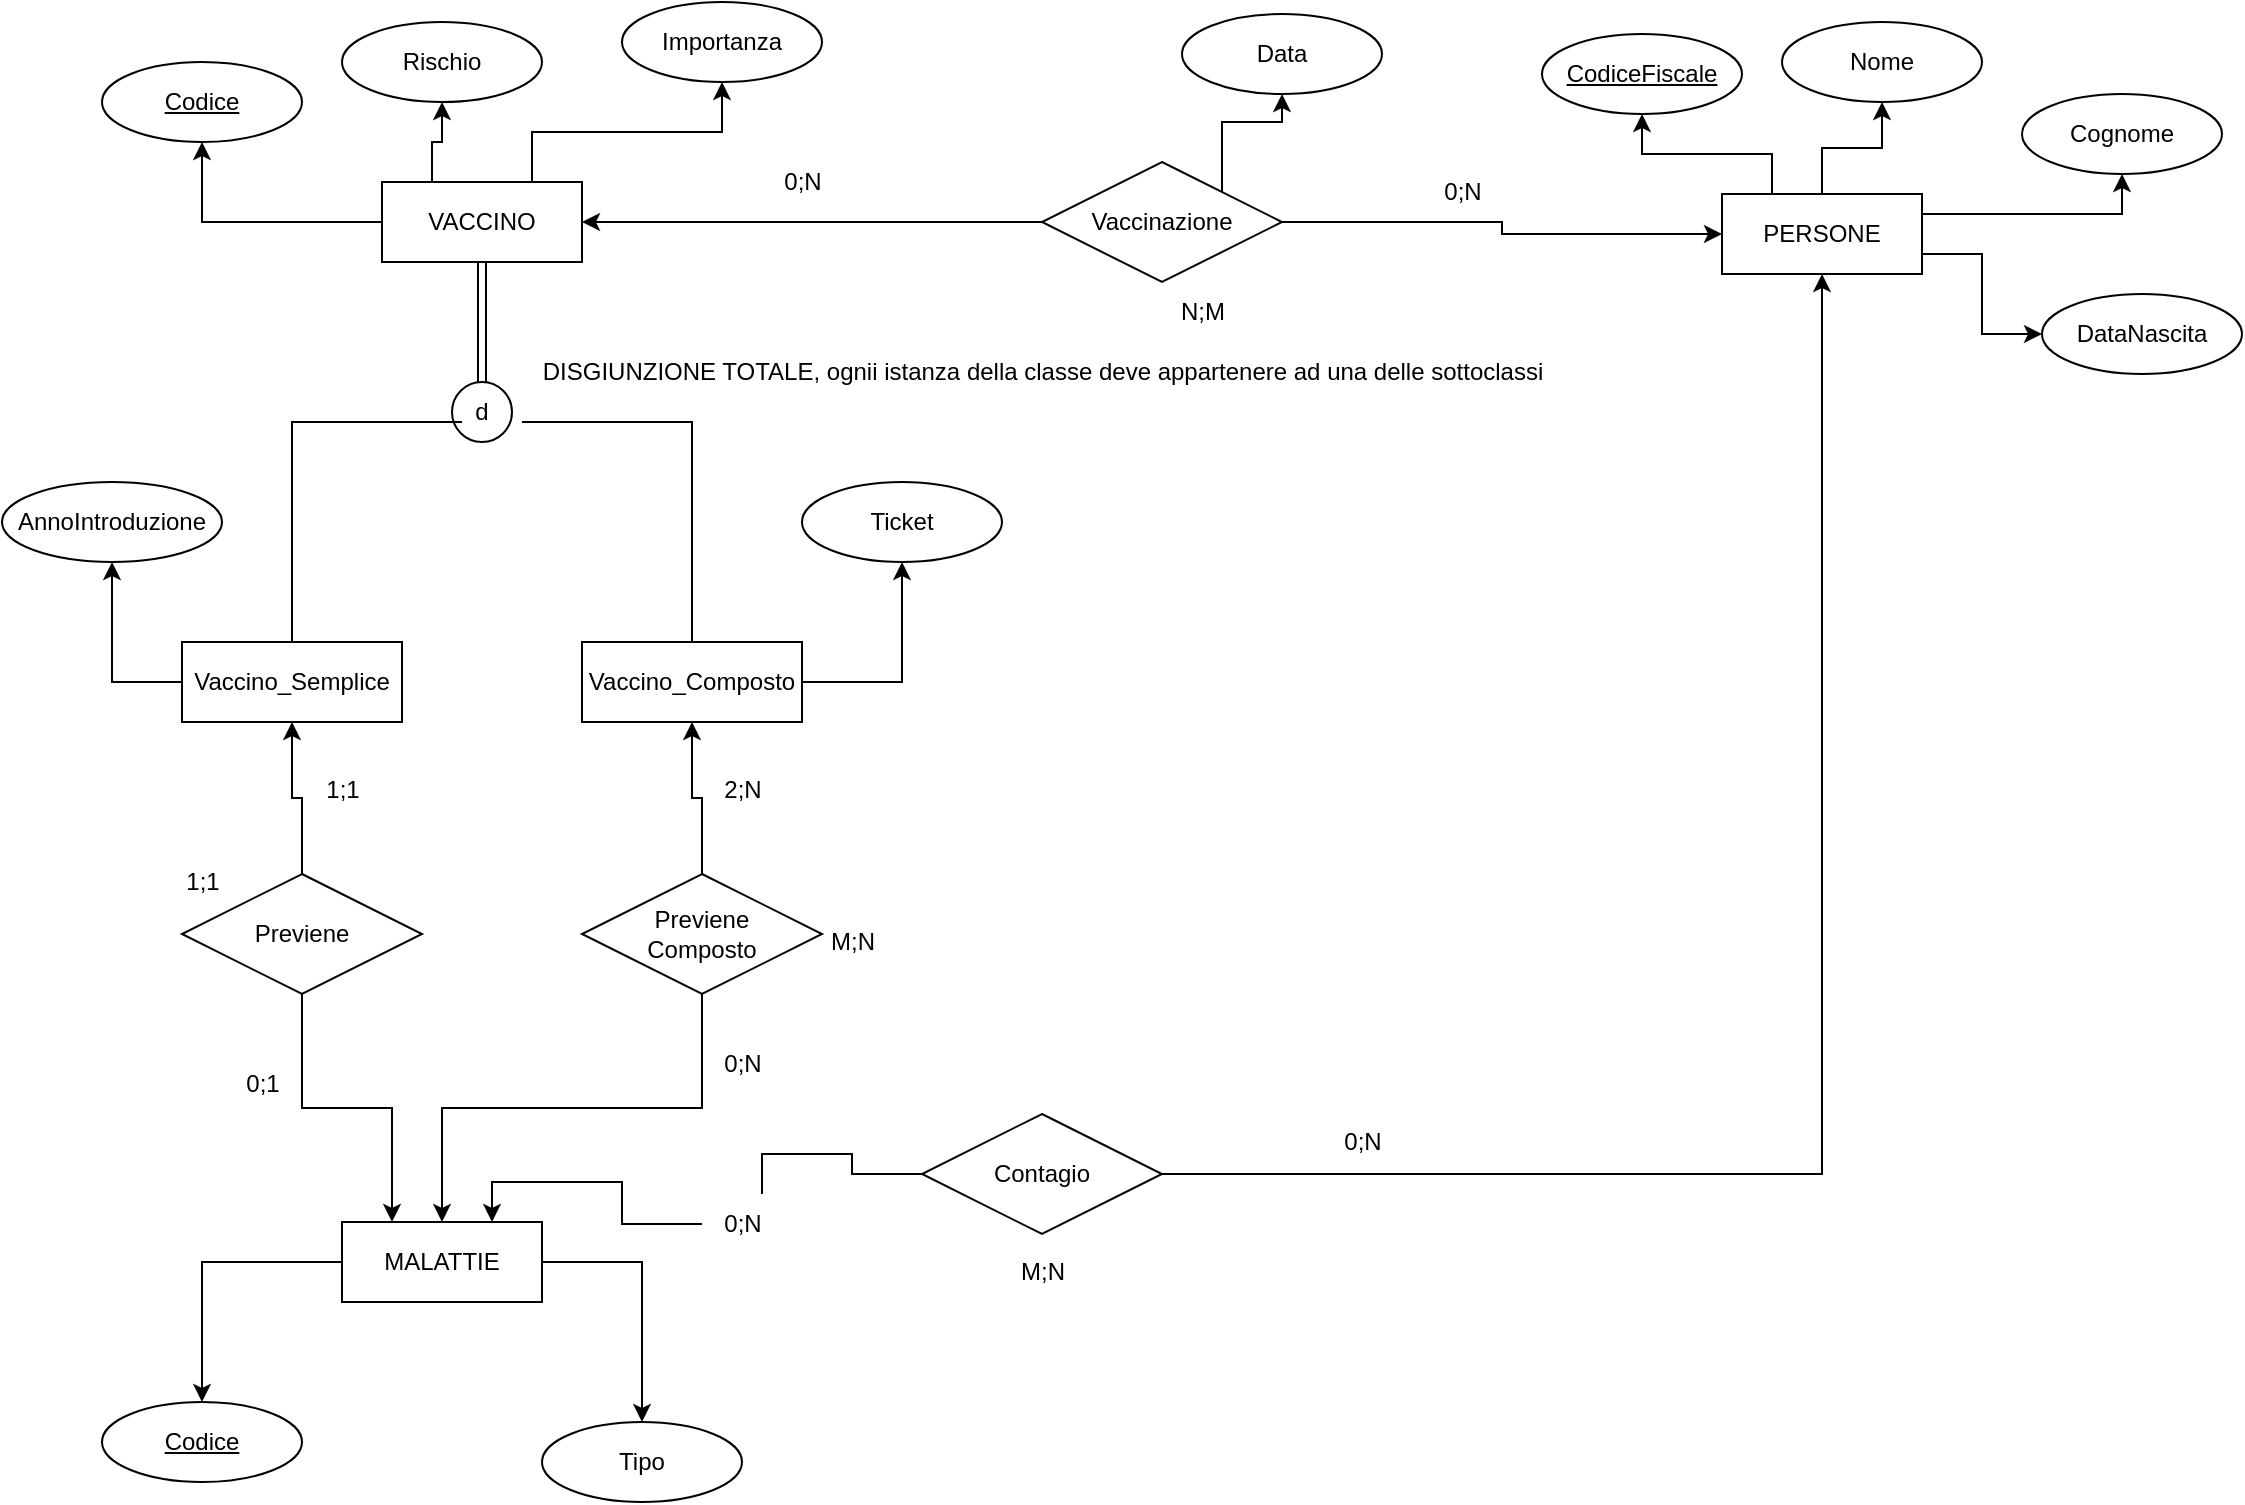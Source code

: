 <mxfile version="21.0.2" type="google"><diagram name="Page-1" id="lhCyaCeIroXeVsRZ1RYN"><mxGraphModel grid="1" page="1" gridSize="10" guides="1" tooltips="1" connect="1" arrows="1" fold="1" pageScale="1" pageWidth="1169" pageHeight="827" math="0" shadow="0"><root><mxCell id="0"/><mxCell id="1" parent="0"/><mxCell id="C7flHZ-_42t8aWcmXV61-5" style="edgeStyle=orthogonalEdgeStyle;rounded=0;orthogonalLoop=1;jettySize=auto;html=1;exitX=0;exitY=0.5;exitDx=0;exitDy=0;entryX=0.5;entryY=1;entryDx=0;entryDy=0;" edge="1" parent="1" source="C7flHZ-_42t8aWcmXV61-1" target="C7flHZ-_42t8aWcmXV61-2"><mxGeometry relative="1" as="geometry"/></mxCell><mxCell id="C7flHZ-_42t8aWcmXV61-6" style="edgeStyle=orthogonalEdgeStyle;rounded=0;orthogonalLoop=1;jettySize=auto;html=1;exitX=0.25;exitY=0;exitDx=0;exitDy=0;entryX=0.5;entryY=1;entryDx=0;entryDy=0;" edge="1" parent="1" source="C7flHZ-_42t8aWcmXV61-1" target="C7flHZ-_42t8aWcmXV61-3"><mxGeometry relative="1" as="geometry"/></mxCell><mxCell id="C7flHZ-_42t8aWcmXV61-7" style="edgeStyle=orthogonalEdgeStyle;rounded=0;orthogonalLoop=1;jettySize=auto;html=1;exitX=0.75;exitY=0;exitDx=0;exitDy=0;entryX=0.5;entryY=1;entryDx=0;entryDy=0;" edge="1" parent="1" source="C7flHZ-_42t8aWcmXV61-1" target="C7flHZ-_42t8aWcmXV61-4"><mxGeometry relative="1" as="geometry"/></mxCell><mxCell id="C7flHZ-_42t8aWcmXV61-1" value="VACCINO" style="whiteSpace=wrap;html=1;align=center;" vertex="1" parent="1"><mxGeometry x="200" y="110" width="100" height="40" as="geometry"/></mxCell><mxCell id="C7flHZ-_42t8aWcmXV61-2" value="Codice" style="ellipse;whiteSpace=wrap;html=1;align=center;fontStyle=4;" vertex="1" parent="1"><mxGeometry x="60" y="50" width="100" height="40" as="geometry"/></mxCell><mxCell id="C7flHZ-_42t8aWcmXV61-3" value="Rischio" style="ellipse;whiteSpace=wrap;html=1;align=center;" vertex="1" parent="1"><mxGeometry x="180" y="30" width="100" height="40" as="geometry"/></mxCell><mxCell id="C7flHZ-_42t8aWcmXV61-4" value="Importanza" style="ellipse;whiteSpace=wrap;html=1;align=center;" vertex="1" parent="1"><mxGeometry x="320" y="20" width="100" height="40" as="geometry"/></mxCell><mxCell id="C7flHZ-_42t8aWcmXV61-11" style="edgeStyle=orthogonalEdgeStyle;rounded=0;orthogonalLoop=1;jettySize=auto;html=1;exitX=0;exitY=0.5;exitDx=0;exitDy=0;entryX=0.5;entryY=1;entryDx=0;entryDy=0;" edge="1" parent="1" source="C7flHZ-_42t8aWcmXV61-8" target="C7flHZ-_42t8aWcmXV61-10"><mxGeometry relative="1" as="geometry"/></mxCell><mxCell id="C7flHZ-_42t8aWcmXV61-8" value="Vaccino_Semplice" style="whiteSpace=wrap;html=1;align=center;" vertex="1" parent="1"><mxGeometry x="100" y="340" width="110" height="40" as="geometry"/></mxCell><mxCell id="C7flHZ-_42t8aWcmXV61-13" style="edgeStyle=orthogonalEdgeStyle;rounded=0;orthogonalLoop=1;jettySize=auto;html=1;exitX=1;exitY=0.5;exitDx=0;exitDy=0;entryX=0.5;entryY=1;entryDx=0;entryDy=0;" edge="1" parent="1" source="C7flHZ-_42t8aWcmXV61-9" target="C7flHZ-_42t8aWcmXV61-12"><mxGeometry relative="1" as="geometry"/></mxCell><mxCell id="C7flHZ-_42t8aWcmXV61-9" value="Vaccino_Composto" style="whiteSpace=wrap;html=1;align=center;" vertex="1" parent="1"><mxGeometry x="300" y="340" width="110" height="40" as="geometry"/></mxCell><mxCell id="C7flHZ-_42t8aWcmXV61-10" value="AnnoIntroduzione" style="ellipse;whiteSpace=wrap;html=1;align=center;" vertex="1" parent="1"><mxGeometry x="10" y="260" width="110" height="40" as="geometry"/></mxCell><mxCell id="C7flHZ-_42t8aWcmXV61-12" value="Ticket" style="ellipse;whiteSpace=wrap;html=1;align=center;" vertex="1" parent="1"><mxGeometry x="410" y="260" width="100" height="40" as="geometry"/></mxCell><mxCell id="C7flHZ-_42t8aWcmXV61-14" value="" style="ellipse;whiteSpace=wrap;html=1;aspect=fixed;" vertex="1" parent="1"><mxGeometry x="235" y="210" width="30" height="30" as="geometry"/></mxCell><mxCell id="C7flHZ-_42t8aWcmXV61-15" value="d" style="text;html=1;strokeColor=none;fillColor=none;align=center;verticalAlign=middle;whiteSpace=wrap;rounded=0;" vertex="1" parent="1"><mxGeometry x="220" y="210" width="60" height="30" as="geometry"/></mxCell><mxCell id="C7flHZ-_42t8aWcmXV61-16" value="" style="endArrow=none;html=1;rounded=0;entryX=0.5;entryY=1;entryDx=0;entryDy=0;exitX=0.5;exitY=0;exitDx=0;exitDy=0;shape=link;" edge="1" parent="1" source="C7flHZ-_42t8aWcmXV61-15" target="C7flHZ-_42t8aWcmXV61-1"><mxGeometry width="50" height="50" relative="1" as="geometry"><mxPoint x="240" y="210" as="sourcePoint"/><mxPoint x="290" y="160" as="targetPoint"/></mxGeometry></mxCell><mxCell id="C7flHZ-_42t8aWcmXV61-17" value="" style="endArrow=none;html=1;rounded=0;exitX=0.5;exitY=0;exitDx=0;exitDy=0;" edge="1" parent="1" source="C7flHZ-_42t8aWcmXV61-8"><mxGeometry width="50" height="50" relative="1" as="geometry"><mxPoint x="230" y="310" as="sourcePoint"/><mxPoint x="240" y="230" as="targetPoint"/><Array as="points"><mxPoint x="155" y="230"/></Array></mxGeometry></mxCell><mxCell id="C7flHZ-_42t8aWcmXV61-19" value="" style="endArrow=none;html=1;rounded=0;entryX=0.5;entryY=0;entryDx=0;entryDy=0;" edge="1" parent="1" target="C7flHZ-_42t8aWcmXV61-9"><mxGeometry width="50" height="50" relative="1" as="geometry"><mxPoint x="270" y="230" as="sourcePoint"/><mxPoint x="330" y="230" as="targetPoint"/><Array as="points"><mxPoint x="355" y="230"/></Array></mxGeometry></mxCell><mxCell id="C7flHZ-_42t8aWcmXV61-23" style="edgeStyle=orthogonalEdgeStyle;rounded=0;orthogonalLoop=1;jettySize=auto;html=1;exitX=0;exitY=0.5;exitDx=0;exitDy=0;entryX=0.5;entryY=0;entryDx=0;entryDy=0;" edge="1" parent="1" source="C7flHZ-_42t8aWcmXV61-20" target="C7flHZ-_42t8aWcmXV61-21"><mxGeometry relative="1" as="geometry"/></mxCell><mxCell id="C7flHZ-_42t8aWcmXV61-24" style="edgeStyle=orthogonalEdgeStyle;rounded=0;orthogonalLoop=1;jettySize=auto;html=1;exitX=1;exitY=0.5;exitDx=0;exitDy=0;entryX=0.5;entryY=0;entryDx=0;entryDy=0;" edge="1" parent="1" source="C7flHZ-_42t8aWcmXV61-20" target="C7flHZ-_42t8aWcmXV61-22"><mxGeometry relative="1" as="geometry"/></mxCell><mxCell id="C7flHZ-_42t8aWcmXV61-20" value="MALATTIE" style="whiteSpace=wrap;html=1;align=center;" vertex="1" parent="1"><mxGeometry x="180" y="630" width="100" height="40" as="geometry"/></mxCell><mxCell id="C7flHZ-_42t8aWcmXV61-21" value="Codice" style="ellipse;whiteSpace=wrap;html=1;align=center;fontStyle=4;" vertex="1" parent="1"><mxGeometry x="60" y="720" width="100" height="40" as="geometry"/></mxCell><mxCell id="C7flHZ-_42t8aWcmXV61-22" value="Tipo" style="ellipse;whiteSpace=wrap;html=1;align=center;" vertex="1" parent="1"><mxGeometry x="280" y="730" width="100" height="40" as="geometry"/></mxCell><mxCell id="C7flHZ-_42t8aWcmXV61-29" style="edgeStyle=orthogonalEdgeStyle;rounded=0;orthogonalLoop=1;jettySize=auto;html=1;exitX=0.5;exitY=0;exitDx=0;exitDy=0;entryX=0.5;entryY=1;entryDx=0;entryDy=0;" edge="1" parent="1" source="C7flHZ-_42t8aWcmXV61-25" target="C7flHZ-_42t8aWcmXV61-26"><mxGeometry relative="1" as="geometry"/></mxCell><mxCell id="C7flHZ-_42t8aWcmXV61-30" style="edgeStyle=orthogonalEdgeStyle;rounded=0;orthogonalLoop=1;jettySize=auto;html=1;exitX=1;exitY=0.25;exitDx=0;exitDy=0;entryX=0.5;entryY=1;entryDx=0;entryDy=0;" edge="1" parent="1" source="C7flHZ-_42t8aWcmXV61-25" target="C7flHZ-_42t8aWcmXV61-27"><mxGeometry relative="1" as="geometry"/></mxCell><mxCell id="C7flHZ-_42t8aWcmXV61-31" style="edgeStyle=orthogonalEdgeStyle;rounded=0;orthogonalLoop=1;jettySize=auto;html=1;exitX=1;exitY=0.75;exitDx=0;exitDy=0;entryX=0;entryY=0.5;entryDx=0;entryDy=0;" edge="1" parent="1" source="C7flHZ-_42t8aWcmXV61-25" target="C7flHZ-_42t8aWcmXV61-28"><mxGeometry relative="1" as="geometry"/></mxCell><mxCell id="C7flHZ-_42t8aWcmXV61-33" style="edgeStyle=orthogonalEdgeStyle;rounded=0;orthogonalLoop=1;jettySize=auto;html=1;exitX=0.25;exitY=0;exitDx=0;exitDy=0;entryX=0.5;entryY=1;entryDx=0;entryDy=0;" edge="1" parent="1" source="C7flHZ-_42t8aWcmXV61-25" target="C7flHZ-_42t8aWcmXV61-32"><mxGeometry relative="1" as="geometry"/></mxCell><mxCell id="C7flHZ-_42t8aWcmXV61-25" value="PERSONE" style="whiteSpace=wrap;html=1;align=center;" vertex="1" parent="1"><mxGeometry x="870" y="116" width="100" height="40" as="geometry"/></mxCell><mxCell id="C7flHZ-_42t8aWcmXV61-26" value="Nome" style="ellipse;whiteSpace=wrap;html=1;align=center;" vertex="1" parent="1"><mxGeometry x="900" y="30" width="100" height="40" as="geometry"/></mxCell><mxCell id="C7flHZ-_42t8aWcmXV61-27" value="Cognome" style="ellipse;whiteSpace=wrap;html=1;align=center;" vertex="1" parent="1"><mxGeometry x="1020" y="66" width="100" height="40" as="geometry"/></mxCell><mxCell id="C7flHZ-_42t8aWcmXV61-28" value="DataNascita" style="ellipse;whiteSpace=wrap;html=1;align=center;" vertex="1" parent="1"><mxGeometry x="1030" y="166" width="100" height="40" as="geometry"/></mxCell><mxCell id="C7flHZ-_42t8aWcmXV61-32" value="CodiceFiscale" style="ellipse;whiteSpace=wrap;html=1;align=center;fontStyle=4;" vertex="1" parent="1"><mxGeometry x="780" y="36" width="100" height="40" as="geometry"/></mxCell><mxCell id="C7flHZ-_42t8aWcmXV61-37" style="edgeStyle=orthogonalEdgeStyle;rounded=0;orthogonalLoop=1;jettySize=auto;html=1;exitX=1;exitY=0.5;exitDx=0;exitDy=0;entryX=0.5;entryY=1;entryDx=0;entryDy=0;" edge="1" parent="1" source="C7flHZ-_42t8aWcmXV61-34" target="C7flHZ-_42t8aWcmXV61-25"><mxGeometry relative="1" as="geometry"/></mxCell><mxCell id="C7flHZ-_42t8aWcmXV61-39" style="edgeStyle=orthogonalEdgeStyle;rounded=0;orthogonalLoop=1;jettySize=auto;html=1;exitX=0;exitY=0.5;exitDx=0;exitDy=0;entryX=0.75;entryY=0;entryDx=0;entryDy=0;startArrow=none;" edge="1" parent="1" source="C7flHZ-_42t8aWcmXV61-40" target="C7flHZ-_42t8aWcmXV61-20"><mxGeometry relative="1" as="geometry"/></mxCell><mxCell id="C7flHZ-_42t8aWcmXV61-34" value="Contagio" style="shape=rhombus;perimeter=rhombusPerimeter;whiteSpace=wrap;html=1;align=center;" vertex="1" parent="1"><mxGeometry x="470" y="576" width="120" height="60" as="geometry"/></mxCell><mxCell id="C7flHZ-_42t8aWcmXV61-38" value="M;N" style="text;html=1;align=center;verticalAlign=middle;resizable=0;points=[];autosize=1;strokeColor=none;fillColor=none;" vertex="1" parent="1"><mxGeometry x="505" y="640" width="50" height="30" as="geometry"/></mxCell><mxCell id="C7flHZ-_42t8aWcmXV61-41" value="0;N" style="text;html=1;align=center;verticalAlign=middle;resizable=0;points=[];autosize=1;strokeColor=none;fillColor=none;" vertex="1" parent="1"><mxGeometry x="670" y="575" width="40" height="30" as="geometry"/></mxCell><mxCell id="C7flHZ-_42t8aWcmXV61-44" style="edgeStyle=orthogonalEdgeStyle;rounded=0;orthogonalLoop=1;jettySize=auto;html=1;exitX=0.5;exitY=0;exitDx=0;exitDy=0;entryX=0.5;entryY=1;entryDx=0;entryDy=0;" edge="1" parent="1" source="C7flHZ-_42t8aWcmXV61-42" target="C7flHZ-_42t8aWcmXV61-8"><mxGeometry relative="1" as="geometry"/></mxCell><mxCell id="C7flHZ-_42t8aWcmXV61-45" style="edgeStyle=orthogonalEdgeStyle;rounded=0;orthogonalLoop=1;jettySize=auto;html=1;exitX=0.5;exitY=1;exitDx=0;exitDy=0;entryX=0.25;entryY=0;entryDx=0;entryDy=0;" edge="1" parent="1" source="C7flHZ-_42t8aWcmXV61-42" target="C7flHZ-_42t8aWcmXV61-20"><mxGeometry relative="1" as="geometry"/></mxCell><mxCell id="C7flHZ-_42t8aWcmXV61-42" value="Previene" style="shape=rhombus;perimeter=rhombusPerimeter;whiteSpace=wrap;html=1;align=center;" vertex="1" parent="1"><mxGeometry x="100" y="456" width="120" height="60" as="geometry"/></mxCell><mxCell id="C7flHZ-_42t8aWcmXV61-46" value="1;1" style="text;html=1;align=center;verticalAlign=middle;resizable=0;points=[];autosize=1;strokeColor=none;fillColor=none;" vertex="1" parent="1"><mxGeometry x="90" y="445" width="40" height="30" as="geometry"/></mxCell><mxCell id="C7flHZ-_42t8aWcmXV61-48" style="edgeStyle=orthogonalEdgeStyle;rounded=0;orthogonalLoop=1;jettySize=auto;html=1;exitX=0.5;exitY=0;exitDx=0;exitDy=0;entryX=0.5;entryY=1;entryDx=0;entryDy=0;" edge="1" parent="1" source="C7flHZ-_42t8aWcmXV61-47" target="C7flHZ-_42t8aWcmXV61-9"><mxGeometry relative="1" as="geometry"/></mxCell><mxCell id="C7flHZ-_42t8aWcmXV61-49" style="edgeStyle=orthogonalEdgeStyle;rounded=0;orthogonalLoop=1;jettySize=auto;html=1;exitX=0.5;exitY=1;exitDx=0;exitDy=0;entryX=0.5;entryY=0;entryDx=0;entryDy=0;" edge="1" parent="1" source="C7flHZ-_42t8aWcmXV61-47" target="C7flHZ-_42t8aWcmXV61-20"><mxGeometry relative="1" as="geometry"/></mxCell><mxCell id="C7flHZ-_42t8aWcmXV61-47" value="Previene&lt;br&gt;Composto" style="shape=rhombus;perimeter=rhombusPerimeter;whiteSpace=wrap;html=1;align=center;" vertex="1" parent="1"><mxGeometry x="300" y="456" width="120" height="60" as="geometry"/></mxCell><mxCell id="C7flHZ-_42t8aWcmXV61-50" value="2;N" style="text;html=1;align=center;verticalAlign=middle;resizable=0;points=[];autosize=1;strokeColor=none;fillColor=none;" vertex="1" parent="1"><mxGeometry x="360" y="399" width="40" height="30" as="geometry"/></mxCell><mxCell id="C7flHZ-_42t8aWcmXV61-51" value="0;1" style="text;html=1;align=center;verticalAlign=middle;resizable=0;points=[];autosize=1;strokeColor=none;fillColor=none;" vertex="1" parent="1"><mxGeometry x="120" y="546" width="40" height="30" as="geometry"/></mxCell><mxCell id="C7flHZ-_42t8aWcmXV61-52" value="1;1" style="text;html=1;align=center;verticalAlign=middle;resizable=0;points=[];autosize=1;strokeColor=none;fillColor=none;" vertex="1" parent="1"><mxGeometry x="160" y="399" width="40" height="30" as="geometry"/></mxCell><mxCell id="C7flHZ-_42t8aWcmXV61-53" value="" style="edgeStyle=orthogonalEdgeStyle;rounded=0;orthogonalLoop=1;jettySize=auto;html=1;exitX=0;exitY=0.5;exitDx=0;exitDy=0;entryX=0.75;entryY=0;entryDx=0;entryDy=0;endArrow=none;" edge="1" parent="1" source="C7flHZ-_42t8aWcmXV61-34" target="C7flHZ-_42t8aWcmXV61-40"><mxGeometry relative="1" as="geometry"><mxPoint x="470" y="606" as="sourcePoint"/><mxPoint x="255" y="630" as="targetPoint"/></mxGeometry></mxCell><mxCell id="C7flHZ-_42t8aWcmXV61-40" value="0;N" style="text;html=1;align=center;verticalAlign=middle;resizable=0;points=[];autosize=1;strokeColor=none;fillColor=none;" vertex="1" parent="1"><mxGeometry x="360" y="616" width="40" height="30" as="geometry"/></mxCell><mxCell id="C7flHZ-_42t8aWcmXV61-54" value="0;N" style="text;html=1;align=center;verticalAlign=middle;resizable=0;points=[];autosize=1;strokeColor=none;fillColor=none;" vertex="1" parent="1"><mxGeometry x="360" y="536" width="40" height="30" as="geometry"/></mxCell><mxCell id="C7flHZ-_42t8aWcmXV61-55" value="M;N" style="text;html=1;align=center;verticalAlign=middle;resizable=0;points=[];autosize=1;strokeColor=none;fillColor=none;" vertex="1" parent="1"><mxGeometry x="410" y="475" width="50" height="30" as="geometry"/></mxCell><mxCell id="C7flHZ-_42t8aWcmXV61-57" style="edgeStyle=orthogonalEdgeStyle;rounded=0;orthogonalLoop=1;jettySize=auto;html=1;entryX=1;entryY=0.5;entryDx=0;entryDy=0;" edge="1" parent="1" source="C7flHZ-_42t8aWcmXV61-56" target="C7flHZ-_42t8aWcmXV61-1"><mxGeometry relative="1" as="geometry"/></mxCell><mxCell id="C7flHZ-_42t8aWcmXV61-58" style="edgeStyle=orthogonalEdgeStyle;rounded=0;orthogonalLoop=1;jettySize=auto;html=1;entryX=0;entryY=0.5;entryDx=0;entryDy=0;" edge="1" parent="1" source="C7flHZ-_42t8aWcmXV61-56" target="C7flHZ-_42t8aWcmXV61-25"><mxGeometry relative="1" as="geometry"/></mxCell><mxCell id="C7flHZ-_42t8aWcmXV61-63" style="edgeStyle=orthogonalEdgeStyle;rounded=0;orthogonalLoop=1;jettySize=auto;html=1;exitX=1;exitY=0;exitDx=0;exitDy=0;entryX=0.5;entryY=1;entryDx=0;entryDy=0;" edge="1" parent="1" source="C7flHZ-_42t8aWcmXV61-56" target="C7flHZ-_42t8aWcmXV61-62"><mxGeometry relative="1" as="geometry"/></mxCell><mxCell id="C7flHZ-_42t8aWcmXV61-56" value="Vaccinazione" style="shape=rhombus;perimeter=rhombusPerimeter;whiteSpace=wrap;html=1;align=center;" vertex="1" parent="1"><mxGeometry x="530" y="100" width="120" height="60" as="geometry"/></mxCell><mxCell id="C7flHZ-_42t8aWcmXV61-59" value="0;N" style="text;html=1;align=center;verticalAlign=middle;resizable=0;points=[];autosize=1;strokeColor=none;fillColor=none;" vertex="1" parent="1"><mxGeometry x="720" y="100" width="40" height="30" as="geometry"/></mxCell><mxCell id="C7flHZ-_42t8aWcmXV61-60" value="0;N" style="text;html=1;align=center;verticalAlign=middle;resizable=0;points=[];autosize=1;strokeColor=none;fillColor=none;" vertex="1" parent="1"><mxGeometry x="390" y="95" width="40" height="30" as="geometry"/></mxCell><mxCell id="C7flHZ-_42t8aWcmXV61-61" value="N;M" style="text;html=1;align=center;verticalAlign=middle;resizable=0;points=[];autosize=1;strokeColor=none;fillColor=none;" vertex="1" parent="1"><mxGeometry x="585" y="160" width="50" height="30" as="geometry"/></mxCell><mxCell id="C7flHZ-_42t8aWcmXV61-62" value="Data" style="ellipse;whiteSpace=wrap;html=1;align=center;" vertex="1" parent="1"><mxGeometry x="600" y="26" width="100" height="40" as="geometry"/></mxCell><mxCell id="C7flHZ-_42t8aWcmXV61-64" value="DISGIUNZIONE TOTALE, ognii istanza della classe deve appartenere ad una delle sottoclassi" style="text;html=1;align=center;verticalAlign=middle;resizable=0;points=[];autosize=1;strokeColor=none;fillColor=none;" vertex="1" parent="1"><mxGeometry x="270" y="190" width="520" height="30" as="geometry"/></mxCell></root></mxGraphModel></diagram></mxfile>
